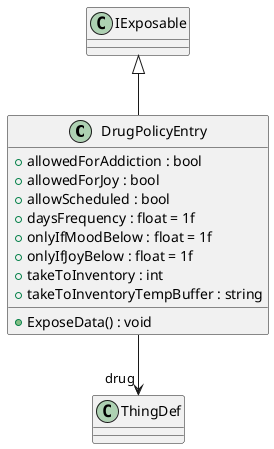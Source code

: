 @startuml
class DrugPolicyEntry {
    + allowedForAddiction : bool
    + allowedForJoy : bool
    + allowScheduled : bool
    + daysFrequency : float = 1f
    + onlyIfMoodBelow : float = 1f
    + onlyIfJoyBelow : float = 1f
    + takeToInventory : int
    + takeToInventoryTempBuffer : string
    + ExposeData() : void
}
IExposable <|-- DrugPolicyEntry
DrugPolicyEntry --> "drug" ThingDef
@enduml
